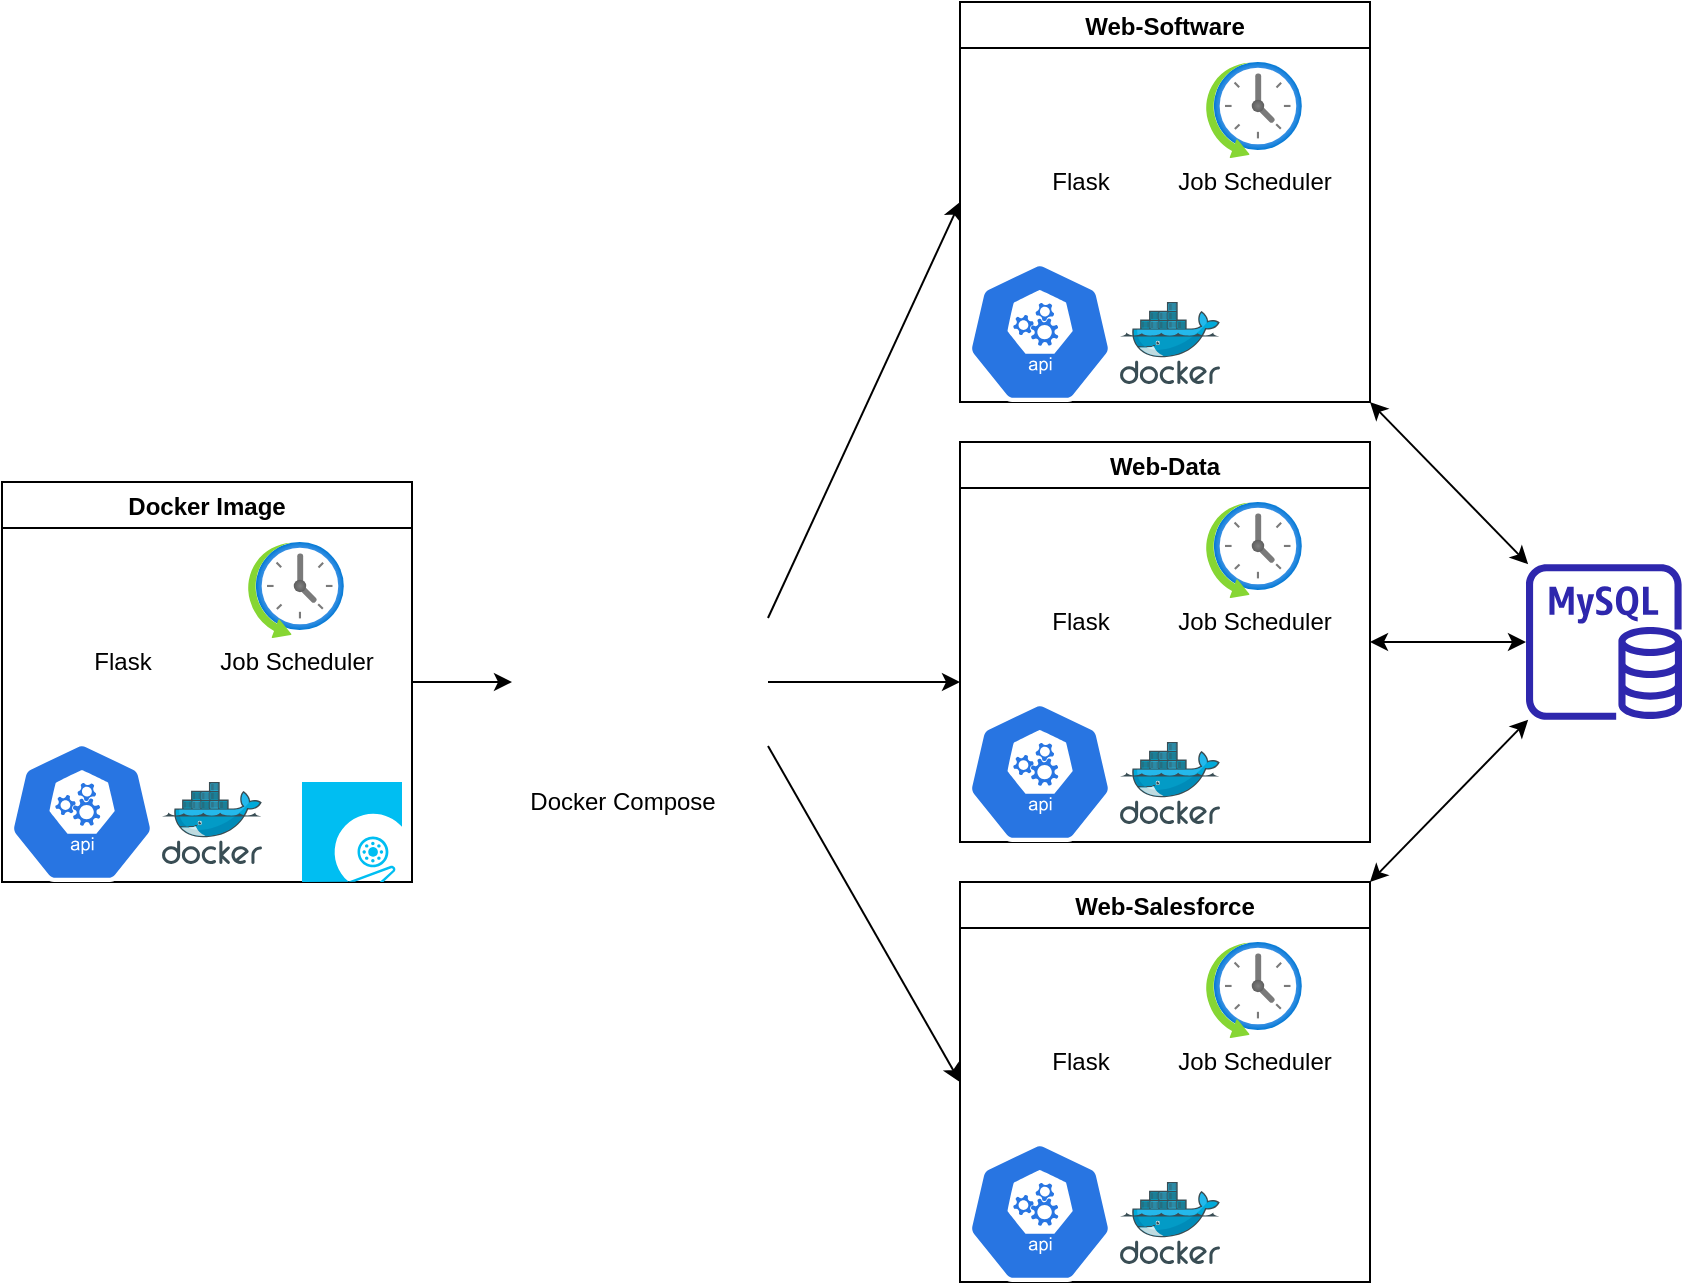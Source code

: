 <mxfile version="19.0.3" type="github">
  <diagram id="EQ8woBiKgKuUdljxtfaW" name="Page-1">
    <mxGraphModel dx="1483" dy="770" grid="1" gridSize="10" guides="1" tooltips="1" connect="1" arrows="1" fold="1" page="1" pageScale="1" pageWidth="850" pageHeight="1100" math="0" shadow="0">
      <root>
        <mxCell id="0" />
        <mxCell id="1" parent="0" />
        <mxCell id="PDaBnYN8Vk6k7MnPb_Y9-51" style="edgeStyle=orthogonalEdgeStyle;rounded=0;orthogonalLoop=1;jettySize=auto;html=1;exitX=1;exitY=0.5;exitDx=0;exitDy=0;" edge="1" parent="1" source="PDaBnYN8Vk6k7MnPb_Y9-2" target="PDaBnYN8Vk6k7MnPb_Y9-40">
          <mxGeometry relative="1" as="geometry" />
        </mxCell>
        <mxCell id="PDaBnYN8Vk6k7MnPb_Y9-2" value="Docker Image" style="swimlane;" vertex="1" parent="1">
          <mxGeometry x="10" y="250" width="205" height="200" as="geometry" />
        </mxCell>
        <mxCell id="PDaBnYN8Vk6k7MnPb_Y9-3" value="" style="verticalLabelPosition=bottom;html=1;verticalAlign=top;align=center;strokeColor=none;fillColor=#00BEF2;shape=mxgraph.azure.operating_system_image;" vertex="1" parent="PDaBnYN8Vk6k7MnPb_Y9-2">
          <mxGeometry x="150" y="150" width="50" height="50" as="geometry" />
        </mxCell>
        <mxCell id="PDaBnYN8Vk6k7MnPb_Y9-1" value="" style="sketch=0;aspect=fixed;html=1;points=[];align=center;image;fontSize=12;image=img/lib/mscae/Docker.svg;" vertex="1" parent="PDaBnYN8Vk6k7MnPb_Y9-2">
          <mxGeometry x="80" y="150" width="50" height="41" as="geometry" />
        </mxCell>
        <mxCell id="PDaBnYN8Vk6k7MnPb_Y9-5" value="" style="shape=image;html=1;verticalAlign=top;verticalLabelPosition=bottom;labelBackgroundColor=#ffffff;imageAspect=0;aspect=fixed;image=https://cdn2.iconfinder.com/data/icons/boxicons-logos/24/bxl-flask-128.png" vertex="1" parent="PDaBnYN8Vk6k7MnPb_Y9-2">
          <mxGeometry x="30" y="30" width="60" height="60" as="geometry" />
        </mxCell>
        <mxCell id="PDaBnYN8Vk6k7MnPb_Y9-6" value="" style="sketch=0;html=1;dashed=0;whitespace=wrap;fillColor=#2875E2;strokeColor=#ffffff;points=[[0.005,0.63,0],[0.1,0.2,0],[0.9,0.2,0],[0.5,0,0],[0.995,0.63,0],[0.72,0.99,0],[0.5,1,0],[0.28,0.99,0]];shape=mxgraph.kubernetes.icon;prIcon=api" vertex="1" parent="PDaBnYN8Vk6k7MnPb_Y9-2">
          <mxGeometry y="130" width="80" height="70" as="geometry" />
        </mxCell>
        <mxCell id="PDaBnYN8Vk6k7MnPb_Y9-7" value="" style="aspect=fixed;html=1;points=[];align=center;image;fontSize=12;image=img/lib/azure2/general/Scheduler.svg;" vertex="1" parent="PDaBnYN8Vk6k7MnPb_Y9-2">
          <mxGeometry x="123" y="30" width="48" height="48" as="geometry" />
        </mxCell>
        <mxCell id="PDaBnYN8Vk6k7MnPb_Y9-8" value="Job Scheduler" style="text;html=1;align=center;verticalAlign=middle;resizable=0;points=[];autosize=1;strokeColor=none;fillColor=none;" vertex="1" parent="PDaBnYN8Vk6k7MnPb_Y9-2">
          <mxGeometry x="102" y="80" width="90" height="20" as="geometry" />
        </mxCell>
        <mxCell id="PDaBnYN8Vk6k7MnPb_Y9-9" value="Flask" style="text;html=1;align=center;verticalAlign=middle;resizable=0;points=[];autosize=1;strokeColor=none;fillColor=none;" vertex="1" parent="PDaBnYN8Vk6k7MnPb_Y9-2">
          <mxGeometry x="40" y="80" width="40" height="20" as="geometry" />
        </mxCell>
        <mxCell id="PDaBnYN8Vk6k7MnPb_Y9-18" value="Web-Software" style="swimlane;" vertex="1" parent="1">
          <mxGeometry x="489" y="10" width="205" height="200" as="geometry" />
        </mxCell>
        <mxCell id="PDaBnYN8Vk6k7MnPb_Y9-20" value="" style="sketch=0;aspect=fixed;html=1;points=[];align=center;image;fontSize=12;image=img/lib/mscae/Docker.svg;" vertex="1" parent="PDaBnYN8Vk6k7MnPb_Y9-18">
          <mxGeometry x="80" y="150" width="50" height="41" as="geometry" />
        </mxCell>
        <mxCell id="PDaBnYN8Vk6k7MnPb_Y9-21" value="" style="shape=image;html=1;verticalAlign=top;verticalLabelPosition=bottom;labelBackgroundColor=#ffffff;imageAspect=0;aspect=fixed;image=https://cdn2.iconfinder.com/data/icons/boxicons-logos/24/bxl-flask-128.png" vertex="1" parent="PDaBnYN8Vk6k7MnPb_Y9-18">
          <mxGeometry x="30" y="30" width="60" height="60" as="geometry" />
        </mxCell>
        <mxCell id="PDaBnYN8Vk6k7MnPb_Y9-22" value="" style="sketch=0;html=1;dashed=0;whitespace=wrap;fillColor=#2875E2;strokeColor=#ffffff;points=[[0.005,0.63,0],[0.1,0.2,0],[0.9,0.2,0],[0.5,0,0],[0.995,0.63,0],[0.72,0.99,0],[0.5,1,0],[0.28,0.99,0]];shape=mxgraph.kubernetes.icon;prIcon=api" vertex="1" parent="PDaBnYN8Vk6k7MnPb_Y9-18">
          <mxGeometry y="130" width="80" height="70" as="geometry" />
        </mxCell>
        <mxCell id="PDaBnYN8Vk6k7MnPb_Y9-23" value="" style="aspect=fixed;html=1;points=[];align=center;image;fontSize=12;image=img/lib/azure2/general/Scheduler.svg;" vertex="1" parent="PDaBnYN8Vk6k7MnPb_Y9-18">
          <mxGeometry x="123" y="30" width="48" height="48" as="geometry" />
        </mxCell>
        <mxCell id="PDaBnYN8Vk6k7MnPb_Y9-24" value="Job Scheduler" style="text;html=1;align=center;verticalAlign=middle;resizable=0;points=[];autosize=1;strokeColor=none;fillColor=none;" vertex="1" parent="PDaBnYN8Vk6k7MnPb_Y9-18">
          <mxGeometry x="102" y="80" width="90" height="20" as="geometry" />
        </mxCell>
        <mxCell id="PDaBnYN8Vk6k7MnPb_Y9-25" value="Flask" style="text;html=1;align=center;verticalAlign=middle;resizable=0;points=[];autosize=1;strokeColor=none;fillColor=none;" vertex="1" parent="PDaBnYN8Vk6k7MnPb_Y9-18">
          <mxGeometry x="40" y="80" width="40" height="20" as="geometry" />
        </mxCell>
        <mxCell id="PDaBnYN8Vk6k7MnPb_Y9-26" value="Web-Data" style="swimlane;" vertex="1" parent="1">
          <mxGeometry x="489" y="230" width="205" height="200" as="geometry" />
        </mxCell>
        <mxCell id="PDaBnYN8Vk6k7MnPb_Y9-27" value="" style="sketch=0;aspect=fixed;html=1;points=[];align=center;image;fontSize=12;image=img/lib/mscae/Docker.svg;" vertex="1" parent="PDaBnYN8Vk6k7MnPb_Y9-26">
          <mxGeometry x="80" y="150" width="50" height="41" as="geometry" />
        </mxCell>
        <mxCell id="PDaBnYN8Vk6k7MnPb_Y9-28" value="" style="shape=image;html=1;verticalAlign=top;verticalLabelPosition=bottom;labelBackgroundColor=#ffffff;imageAspect=0;aspect=fixed;image=https://cdn2.iconfinder.com/data/icons/boxicons-logos/24/bxl-flask-128.png" vertex="1" parent="PDaBnYN8Vk6k7MnPb_Y9-26">
          <mxGeometry x="30" y="30" width="60" height="60" as="geometry" />
        </mxCell>
        <mxCell id="PDaBnYN8Vk6k7MnPb_Y9-29" value="" style="sketch=0;html=1;dashed=0;whitespace=wrap;fillColor=#2875E2;strokeColor=#ffffff;points=[[0.005,0.63,0],[0.1,0.2,0],[0.9,0.2,0],[0.5,0,0],[0.995,0.63,0],[0.72,0.99,0],[0.5,1,0],[0.28,0.99,0]];shape=mxgraph.kubernetes.icon;prIcon=api" vertex="1" parent="PDaBnYN8Vk6k7MnPb_Y9-26">
          <mxGeometry y="130" width="80" height="70" as="geometry" />
        </mxCell>
        <mxCell id="PDaBnYN8Vk6k7MnPb_Y9-30" value="" style="aspect=fixed;html=1;points=[];align=center;image;fontSize=12;image=img/lib/azure2/general/Scheduler.svg;" vertex="1" parent="PDaBnYN8Vk6k7MnPb_Y9-26">
          <mxGeometry x="123" y="30" width="48" height="48" as="geometry" />
        </mxCell>
        <mxCell id="PDaBnYN8Vk6k7MnPb_Y9-31" value="Job Scheduler" style="text;html=1;align=center;verticalAlign=middle;resizable=0;points=[];autosize=1;strokeColor=none;fillColor=none;" vertex="1" parent="PDaBnYN8Vk6k7MnPb_Y9-26">
          <mxGeometry x="102" y="80" width="90" height="20" as="geometry" />
        </mxCell>
        <mxCell id="PDaBnYN8Vk6k7MnPb_Y9-32" value="Flask" style="text;html=1;align=center;verticalAlign=middle;resizable=0;points=[];autosize=1;strokeColor=none;fillColor=none;" vertex="1" parent="PDaBnYN8Vk6k7MnPb_Y9-26">
          <mxGeometry x="40" y="80" width="40" height="20" as="geometry" />
        </mxCell>
        <mxCell id="PDaBnYN8Vk6k7MnPb_Y9-33" value="Web-Salesforce" style="swimlane;" vertex="1" parent="1">
          <mxGeometry x="489" y="450" width="205" height="200" as="geometry" />
        </mxCell>
        <mxCell id="PDaBnYN8Vk6k7MnPb_Y9-34" value="" style="sketch=0;aspect=fixed;html=1;points=[];align=center;image;fontSize=12;image=img/lib/mscae/Docker.svg;" vertex="1" parent="PDaBnYN8Vk6k7MnPb_Y9-33">
          <mxGeometry x="80" y="150" width="50" height="41" as="geometry" />
        </mxCell>
        <mxCell id="PDaBnYN8Vk6k7MnPb_Y9-35" value="" style="shape=image;html=1;verticalAlign=top;verticalLabelPosition=bottom;labelBackgroundColor=#ffffff;imageAspect=0;aspect=fixed;image=https://cdn2.iconfinder.com/data/icons/boxicons-logos/24/bxl-flask-128.png" vertex="1" parent="PDaBnYN8Vk6k7MnPb_Y9-33">
          <mxGeometry x="30" y="30" width="60" height="60" as="geometry" />
        </mxCell>
        <mxCell id="PDaBnYN8Vk6k7MnPb_Y9-36" value="" style="sketch=0;html=1;dashed=0;whitespace=wrap;fillColor=#2875E2;strokeColor=#ffffff;points=[[0.005,0.63,0],[0.1,0.2,0],[0.9,0.2,0],[0.5,0,0],[0.995,0.63,0],[0.72,0.99,0],[0.5,1,0],[0.28,0.99,0]];shape=mxgraph.kubernetes.icon;prIcon=api" vertex="1" parent="PDaBnYN8Vk6k7MnPb_Y9-33">
          <mxGeometry y="130" width="80" height="70" as="geometry" />
        </mxCell>
        <mxCell id="PDaBnYN8Vk6k7MnPb_Y9-37" value="" style="aspect=fixed;html=1;points=[];align=center;image;fontSize=12;image=img/lib/azure2/general/Scheduler.svg;" vertex="1" parent="PDaBnYN8Vk6k7MnPb_Y9-33">
          <mxGeometry x="123" y="30" width="48" height="48" as="geometry" />
        </mxCell>
        <mxCell id="PDaBnYN8Vk6k7MnPb_Y9-38" value="Job Scheduler" style="text;html=1;align=center;verticalAlign=middle;resizable=0;points=[];autosize=1;strokeColor=none;fillColor=none;" vertex="1" parent="PDaBnYN8Vk6k7MnPb_Y9-33">
          <mxGeometry x="102" y="80" width="90" height="20" as="geometry" />
        </mxCell>
        <mxCell id="PDaBnYN8Vk6k7MnPb_Y9-39" value="Flask" style="text;html=1;align=center;verticalAlign=middle;resizable=0;points=[];autosize=1;strokeColor=none;fillColor=none;" vertex="1" parent="PDaBnYN8Vk6k7MnPb_Y9-33">
          <mxGeometry x="40" y="80" width="40" height="20" as="geometry" />
        </mxCell>
        <mxCell id="PDaBnYN8Vk6k7MnPb_Y9-44" style="rounded=0;orthogonalLoop=1;jettySize=auto;html=1;exitX=1;exitY=0.25;exitDx=0;exitDy=0;entryX=0;entryY=0.5;entryDx=0;entryDy=0;" edge="1" parent="1" source="PDaBnYN8Vk6k7MnPb_Y9-40" target="PDaBnYN8Vk6k7MnPb_Y9-18">
          <mxGeometry relative="1" as="geometry">
            <mxPoint x="353" y="327.6" as="sourcePoint" />
          </mxGeometry>
        </mxCell>
        <mxCell id="PDaBnYN8Vk6k7MnPb_Y9-45" style="rounded=0;orthogonalLoop=1;jettySize=auto;html=1;exitX=1;exitY=0.5;exitDx=0;exitDy=0;" edge="1" parent="1" source="PDaBnYN8Vk6k7MnPb_Y9-40">
          <mxGeometry relative="1" as="geometry">
            <mxPoint x="353" y="350" as="sourcePoint" />
            <mxPoint x="489" y="350" as="targetPoint" />
          </mxGeometry>
        </mxCell>
        <mxCell id="PDaBnYN8Vk6k7MnPb_Y9-46" style="rounded=0;orthogonalLoop=1;jettySize=auto;html=1;exitX=1;exitY=0.75;exitDx=0;exitDy=0;entryX=0;entryY=0.5;entryDx=0;entryDy=0;" edge="1" parent="1" source="PDaBnYN8Vk6k7MnPb_Y9-40" target="PDaBnYN8Vk6k7MnPb_Y9-33">
          <mxGeometry relative="1" as="geometry">
            <mxPoint x="353" y="382.0" as="sourcePoint" />
          </mxGeometry>
        </mxCell>
        <mxCell id="PDaBnYN8Vk6k7MnPb_Y9-40" value="" style="shape=image;html=1;verticalAlign=top;verticalLabelPosition=bottom;labelBackgroundColor=#ffffff;imageAspect=0;aspect=fixed;image=https://cdn0.iconfinder.com/data/icons/social-media-2127/48/social_media_social_media_logo_docker-128.png" vertex="1" parent="1">
          <mxGeometry x="265" y="286" width="128" height="128" as="geometry" />
        </mxCell>
        <mxCell id="PDaBnYN8Vk6k7MnPb_Y9-41" value="Docker Compose" style="text;html=1;align=center;verticalAlign=middle;resizable=0;points=[];autosize=1;strokeColor=none;fillColor=none;" vertex="1" parent="1">
          <mxGeometry x="265" y="400" width="110" height="20" as="geometry" />
        </mxCell>
        <mxCell id="PDaBnYN8Vk6k7MnPb_Y9-50" value="" style="sketch=0;outlineConnect=0;fontColor=#232F3E;gradientColor=none;fillColor=#2E27AD;strokeColor=none;dashed=0;verticalLabelPosition=bottom;verticalAlign=top;align=center;html=1;fontSize=12;fontStyle=0;aspect=fixed;pointerEvents=1;shape=mxgraph.aws4.rds_mysql_instance;" vertex="1" parent="1">
          <mxGeometry x="772" y="291" width="78" height="78" as="geometry" />
        </mxCell>
        <mxCell id="PDaBnYN8Vk6k7MnPb_Y9-56" value="" style="endArrow=classic;startArrow=classic;html=1;rounded=0;entryX=1;entryY=1;entryDx=0;entryDy=0;" edge="1" parent="1" source="PDaBnYN8Vk6k7MnPb_Y9-50" target="PDaBnYN8Vk6k7MnPb_Y9-18">
          <mxGeometry width="50" height="50" relative="1" as="geometry">
            <mxPoint x="790" y="220" as="sourcePoint" />
            <mxPoint x="600" y="270" as="targetPoint" />
          </mxGeometry>
        </mxCell>
        <mxCell id="PDaBnYN8Vk6k7MnPb_Y9-57" value="" style="endArrow=classic;startArrow=classic;html=1;rounded=0;exitX=1;exitY=0.5;exitDx=0;exitDy=0;" edge="1" parent="1" source="PDaBnYN8Vk6k7MnPb_Y9-26" target="PDaBnYN8Vk6k7MnPb_Y9-50">
          <mxGeometry width="50" height="50" relative="1" as="geometry">
            <mxPoint x="550" y="320" as="sourcePoint" />
            <mxPoint x="600" y="270" as="targetPoint" />
          </mxGeometry>
        </mxCell>
        <mxCell id="PDaBnYN8Vk6k7MnPb_Y9-58" value="" style="endArrow=classic;startArrow=classic;html=1;rounded=0;exitX=1;exitY=0;exitDx=0;exitDy=0;" edge="1" parent="1" source="PDaBnYN8Vk6k7MnPb_Y9-33" target="PDaBnYN8Vk6k7MnPb_Y9-50">
          <mxGeometry width="50" height="50" relative="1" as="geometry">
            <mxPoint x="550" y="320" as="sourcePoint" />
            <mxPoint x="600" y="270" as="targetPoint" />
          </mxGeometry>
        </mxCell>
      </root>
    </mxGraphModel>
  </diagram>
</mxfile>
